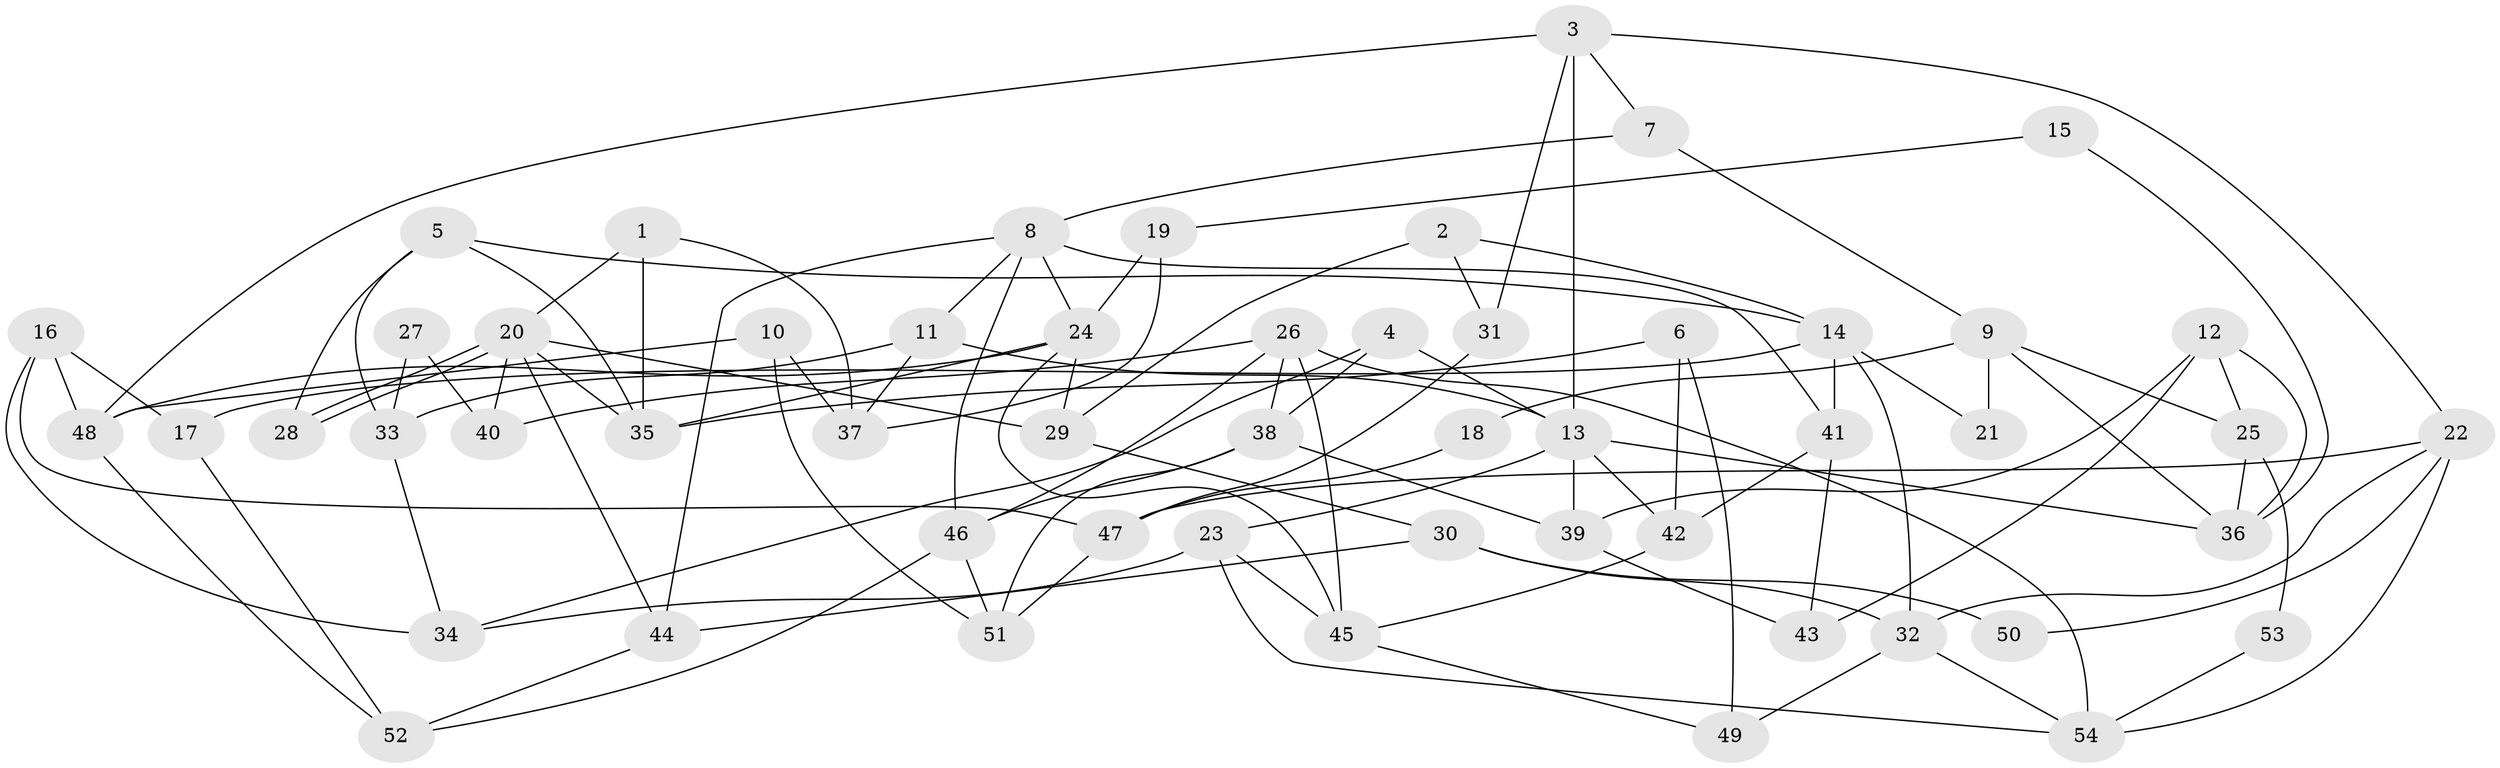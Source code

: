 // Generated by graph-tools (version 1.1) at 2025/50/03/09/25 03:50:10]
// undirected, 54 vertices, 108 edges
graph export_dot {
graph [start="1"]
  node [color=gray90,style=filled];
  1;
  2;
  3;
  4;
  5;
  6;
  7;
  8;
  9;
  10;
  11;
  12;
  13;
  14;
  15;
  16;
  17;
  18;
  19;
  20;
  21;
  22;
  23;
  24;
  25;
  26;
  27;
  28;
  29;
  30;
  31;
  32;
  33;
  34;
  35;
  36;
  37;
  38;
  39;
  40;
  41;
  42;
  43;
  44;
  45;
  46;
  47;
  48;
  49;
  50;
  51;
  52;
  53;
  54;
  1 -- 20;
  1 -- 35;
  1 -- 37;
  2 -- 29;
  2 -- 31;
  2 -- 14;
  3 -- 48;
  3 -- 13;
  3 -- 7;
  3 -- 22;
  3 -- 31;
  4 -- 38;
  4 -- 34;
  4 -- 13;
  5 -- 35;
  5 -- 14;
  5 -- 28;
  5 -- 33;
  6 -- 49;
  6 -- 35;
  6 -- 42;
  7 -- 8;
  7 -- 9;
  8 -- 41;
  8 -- 44;
  8 -- 11;
  8 -- 24;
  8 -- 46;
  9 -- 36;
  9 -- 18;
  9 -- 21;
  9 -- 25;
  10 -- 48;
  10 -- 37;
  10 -- 51;
  11 -- 13;
  11 -- 33;
  11 -- 37;
  12 -- 25;
  12 -- 43;
  12 -- 36;
  12 -- 39;
  13 -- 39;
  13 -- 23;
  13 -- 36;
  13 -- 42;
  14 -- 32;
  14 -- 17;
  14 -- 21;
  14 -- 41;
  15 -- 19;
  15 -- 36;
  16 -- 17;
  16 -- 34;
  16 -- 47;
  16 -- 48;
  17 -- 52;
  18 -- 47;
  19 -- 24;
  19 -- 37;
  20 -- 28;
  20 -- 28;
  20 -- 29;
  20 -- 35;
  20 -- 40;
  20 -- 44;
  22 -- 47;
  22 -- 32;
  22 -- 50;
  22 -- 54;
  23 -- 54;
  23 -- 34;
  23 -- 45;
  24 -- 45;
  24 -- 29;
  24 -- 35;
  24 -- 48;
  25 -- 36;
  25 -- 53;
  26 -- 45;
  26 -- 46;
  26 -- 38;
  26 -- 40;
  26 -- 54;
  27 -- 33;
  27 -- 40;
  29 -- 30;
  30 -- 44;
  30 -- 32;
  30 -- 50;
  31 -- 47;
  32 -- 54;
  32 -- 49;
  33 -- 34;
  38 -- 51;
  38 -- 39;
  38 -- 46;
  39 -- 43;
  41 -- 42;
  41 -- 43;
  42 -- 45;
  44 -- 52;
  45 -- 49;
  46 -- 51;
  46 -- 52;
  47 -- 51;
  48 -- 52;
  53 -- 54;
}
